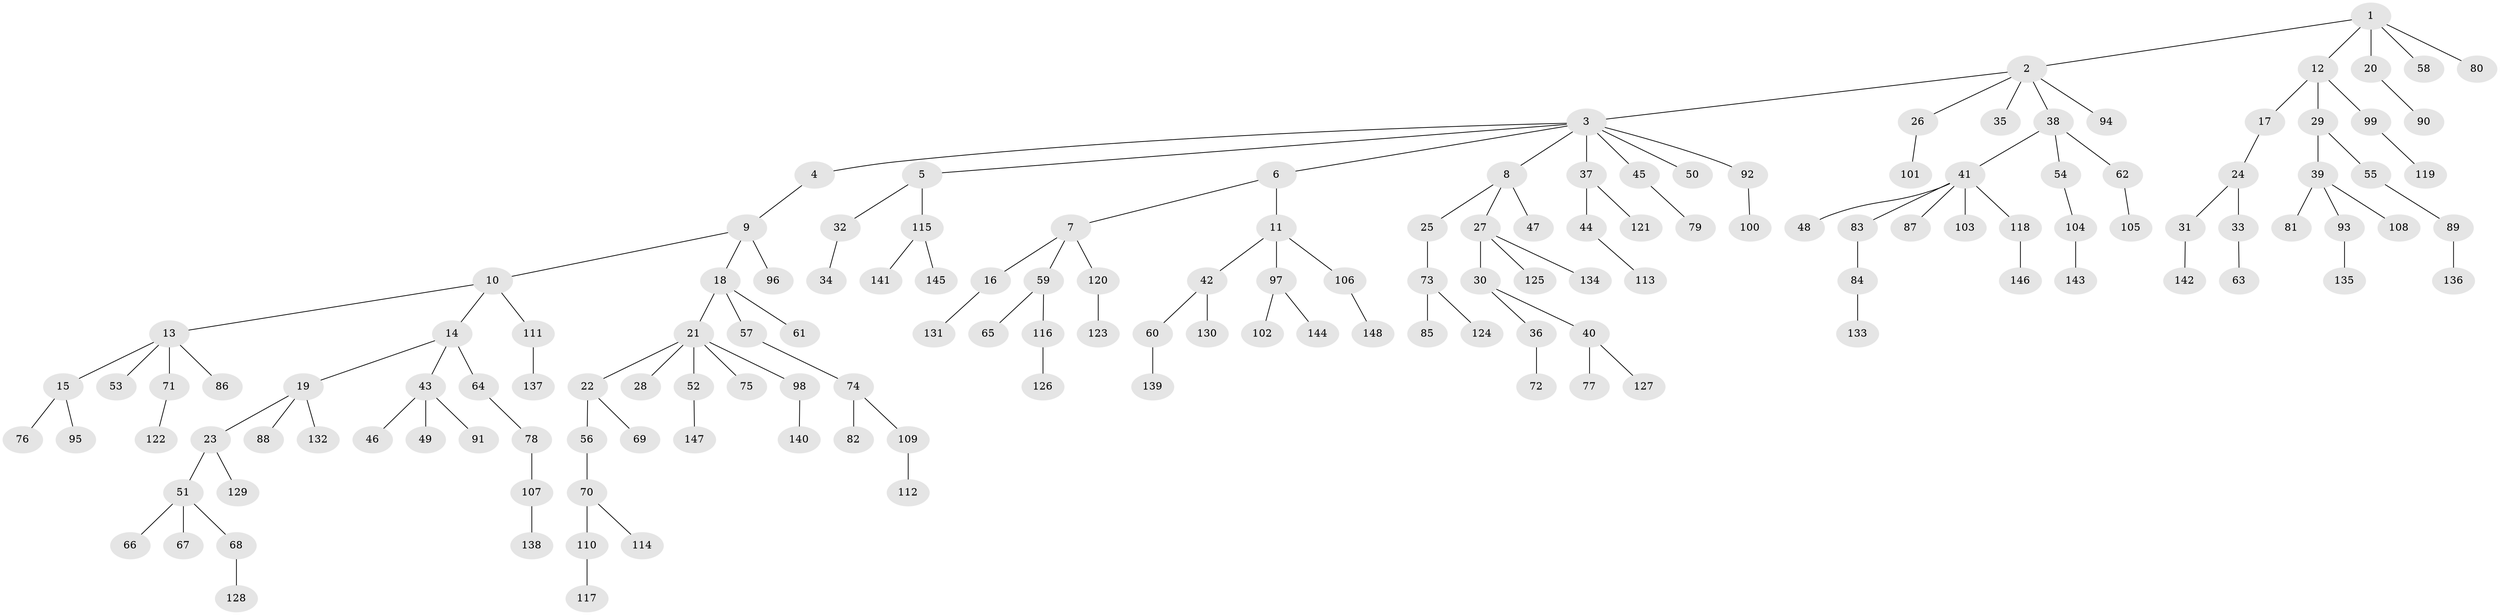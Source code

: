 // coarse degree distribution, {1: 0.7457627118644068, 2: 0.22033898305084745, 38: 0.01694915254237288, 8: 0.01694915254237288}
// Generated by graph-tools (version 1.1) at 2025/55/03/04/25 21:55:50]
// undirected, 148 vertices, 147 edges
graph export_dot {
graph [start="1"]
  node [color=gray90,style=filled];
  1;
  2;
  3;
  4;
  5;
  6;
  7;
  8;
  9;
  10;
  11;
  12;
  13;
  14;
  15;
  16;
  17;
  18;
  19;
  20;
  21;
  22;
  23;
  24;
  25;
  26;
  27;
  28;
  29;
  30;
  31;
  32;
  33;
  34;
  35;
  36;
  37;
  38;
  39;
  40;
  41;
  42;
  43;
  44;
  45;
  46;
  47;
  48;
  49;
  50;
  51;
  52;
  53;
  54;
  55;
  56;
  57;
  58;
  59;
  60;
  61;
  62;
  63;
  64;
  65;
  66;
  67;
  68;
  69;
  70;
  71;
  72;
  73;
  74;
  75;
  76;
  77;
  78;
  79;
  80;
  81;
  82;
  83;
  84;
  85;
  86;
  87;
  88;
  89;
  90;
  91;
  92;
  93;
  94;
  95;
  96;
  97;
  98;
  99;
  100;
  101;
  102;
  103;
  104;
  105;
  106;
  107;
  108;
  109;
  110;
  111;
  112;
  113;
  114;
  115;
  116;
  117;
  118;
  119;
  120;
  121;
  122;
  123;
  124;
  125;
  126;
  127;
  128;
  129;
  130;
  131;
  132;
  133;
  134;
  135;
  136;
  137;
  138;
  139;
  140;
  141;
  142;
  143;
  144;
  145;
  146;
  147;
  148;
  1 -- 2;
  1 -- 12;
  1 -- 20;
  1 -- 58;
  1 -- 80;
  2 -- 3;
  2 -- 26;
  2 -- 35;
  2 -- 38;
  2 -- 94;
  3 -- 4;
  3 -- 5;
  3 -- 6;
  3 -- 8;
  3 -- 37;
  3 -- 45;
  3 -- 50;
  3 -- 92;
  4 -- 9;
  5 -- 32;
  5 -- 115;
  6 -- 7;
  6 -- 11;
  7 -- 16;
  7 -- 59;
  7 -- 120;
  8 -- 25;
  8 -- 27;
  8 -- 47;
  9 -- 10;
  9 -- 18;
  9 -- 96;
  10 -- 13;
  10 -- 14;
  10 -- 111;
  11 -- 42;
  11 -- 97;
  11 -- 106;
  12 -- 17;
  12 -- 29;
  12 -- 99;
  13 -- 15;
  13 -- 53;
  13 -- 71;
  13 -- 86;
  14 -- 19;
  14 -- 43;
  14 -- 64;
  15 -- 76;
  15 -- 95;
  16 -- 131;
  17 -- 24;
  18 -- 21;
  18 -- 57;
  18 -- 61;
  19 -- 23;
  19 -- 88;
  19 -- 132;
  20 -- 90;
  21 -- 22;
  21 -- 28;
  21 -- 52;
  21 -- 75;
  21 -- 98;
  22 -- 56;
  22 -- 69;
  23 -- 51;
  23 -- 129;
  24 -- 31;
  24 -- 33;
  25 -- 73;
  26 -- 101;
  27 -- 30;
  27 -- 125;
  27 -- 134;
  29 -- 39;
  29 -- 55;
  30 -- 36;
  30 -- 40;
  31 -- 142;
  32 -- 34;
  33 -- 63;
  36 -- 72;
  37 -- 44;
  37 -- 121;
  38 -- 41;
  38 -- 54;
  38 -- 62;
  39 -- 81;
  39 -- 93;
  39 -- 108;
  40 -- 77;
  40 -- 127;
  41 -- 48;
  41 -- 83;
  41 -- 87;
  41 -- 103;
  41 -- 118;
  42 -- 60;
  42 -- 130;
  43 -- 46;
  43 -- 49;
  43 -- 91;
  44 -- 113;
  45 -- 79;
  51 -- 66;
  51 -- 67;
  51 -- 68;
  52 -- 147;
  54 -- 104;
  55 -- 89;
  56 -- 70;
  57 -- 74;
  59 -- 65;
  59 -- 116;
  60 -- 139;
  62 -- 105;
  64 -- 78;
  68 -- 128;
  70 -- 110;
  70 -- 114;
  71 -- 122;
  73 -- 85;
  73 -- 124;
  74 -- 82;
  74 -- 109;
  78 -- 107;
  83 -- 84;
  84 -- 133;
  89 -- 136;
  92 -- 100;
  93 -- 135;
  97 -- 102;
  97 -- 144;
  98 -- 140;
  99 -- 119;
  104 -- 143;
  106 -- 148;
  107 -- 138;
  109 -- 112;
  110 -- 117;
  111 -- 137;
  115 -- 141;
  115 -- 145;
  116 -- 126;
  118 -- 146;
  120 -- 123;
}
